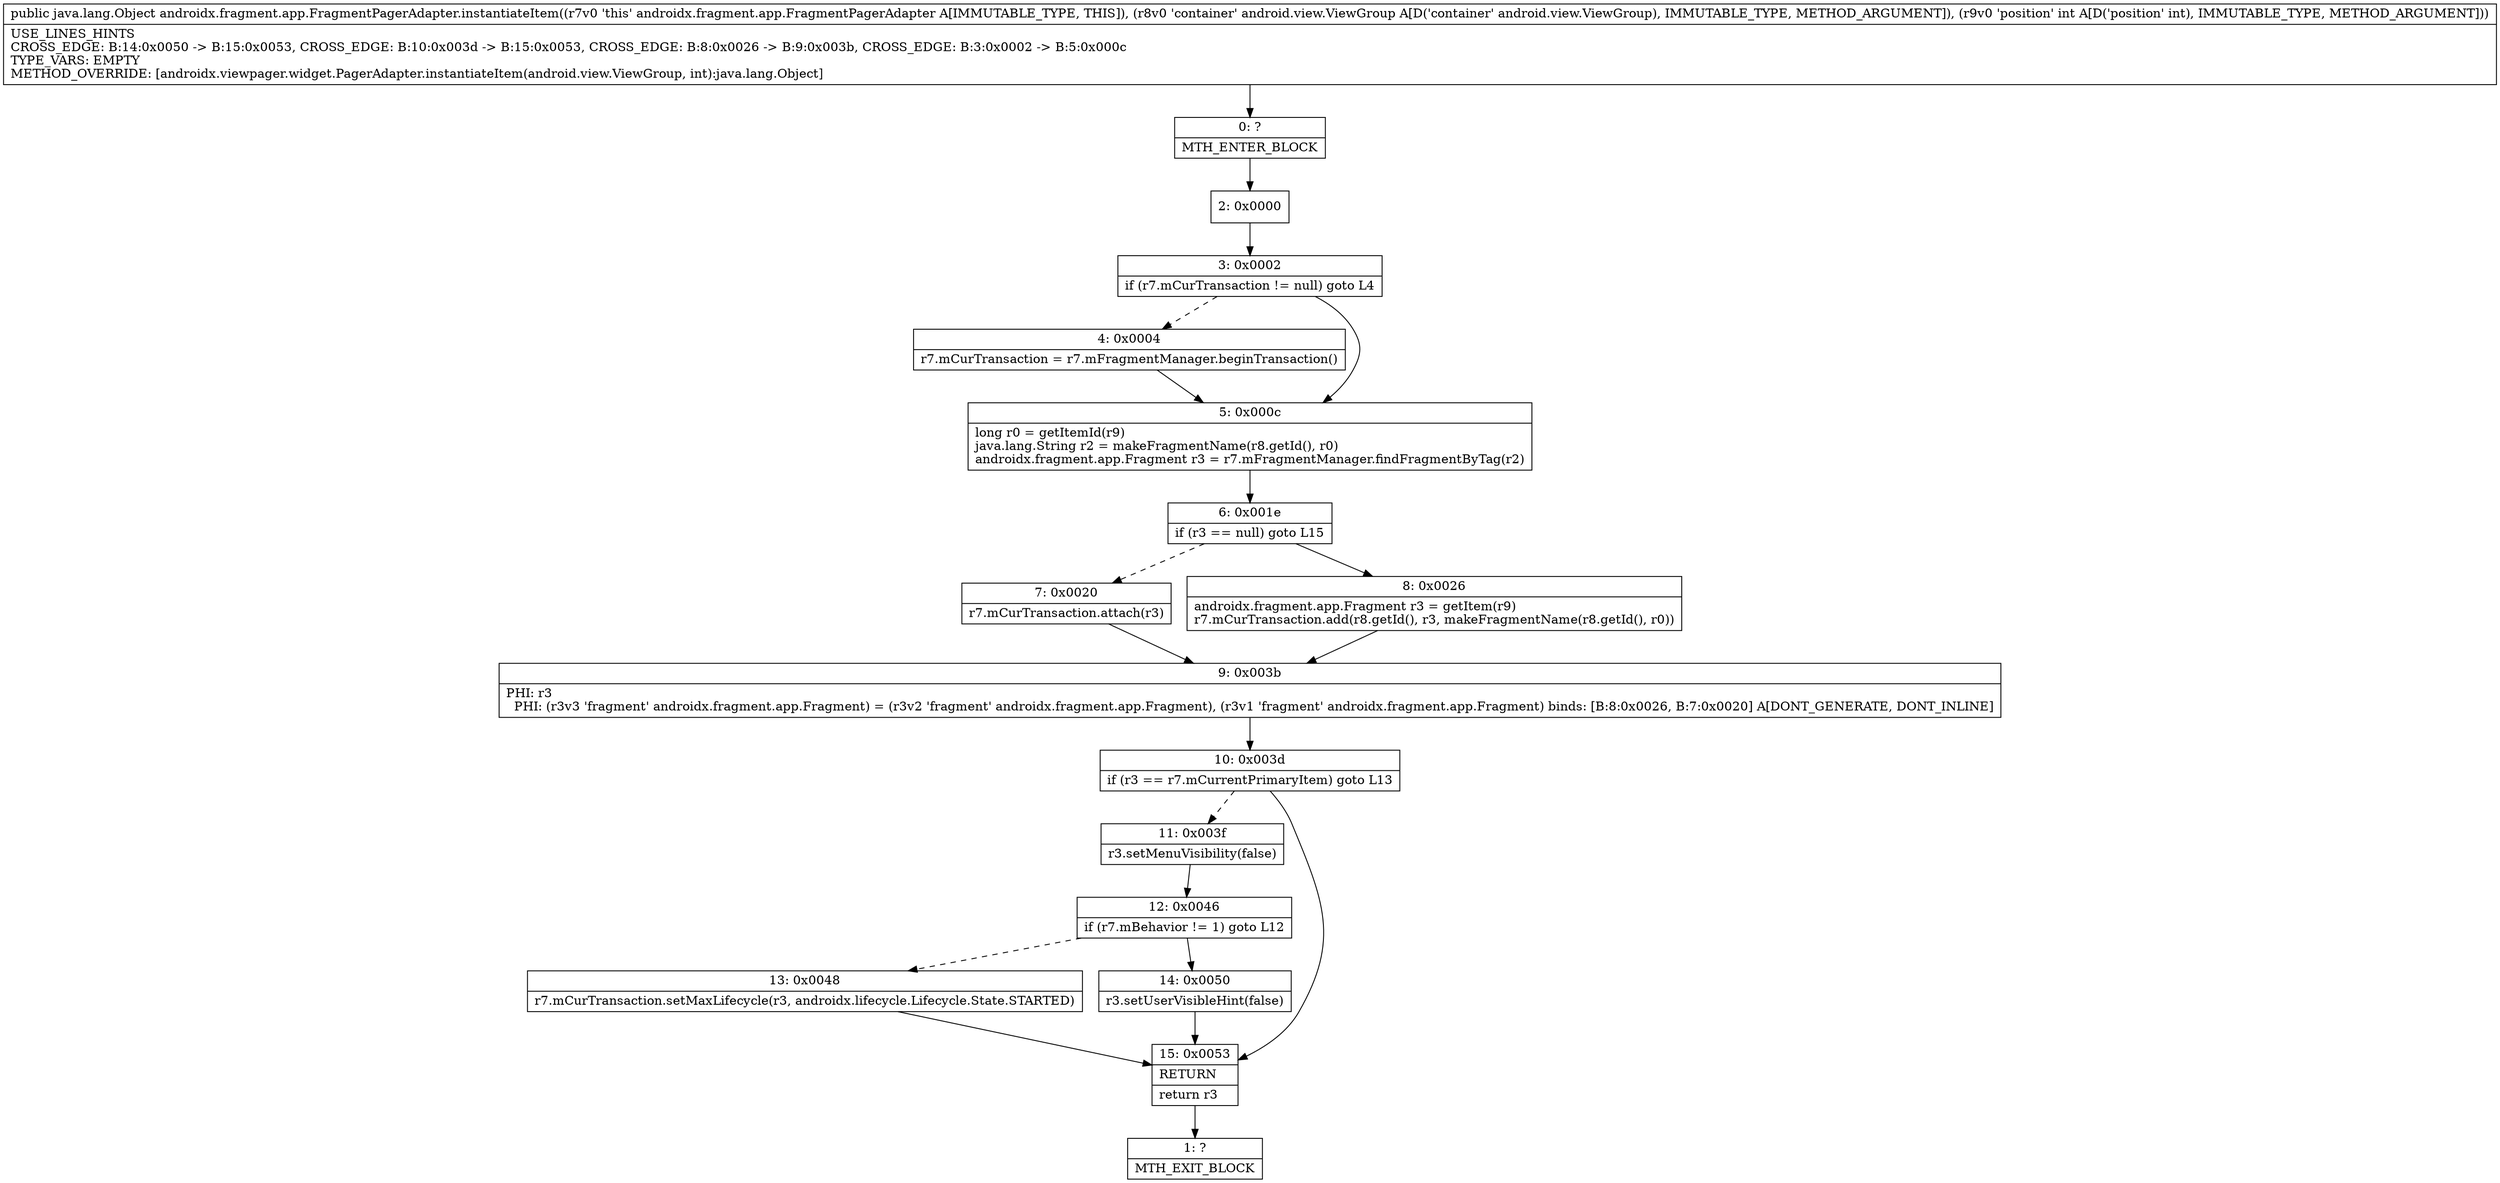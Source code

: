 digraph "CFG forandroidx.fragment.app.FragmentPagerAdapter.instantiateItem(Landroid\/view\/ViewGroup;I)Ljava\/lang\/Object;" {
Node_0 [shape=record,label="{0\:\ ?|MTH_ENTER_BLOCK\l}"];
Node_2 [shape=record,label="{2\:\ 0x0000}"];
Node_3 [shape=record,label="{3\:\ 0x0002|if (r7.mCurTransaction != null) goto L4\l}"];
Node_4 [shape=record,label="{4\:\ 0x0004|r7.mCurTransaction = r7.mFragmentManager.beginTransaction()\l}"];
Node_5 [shape=record,label="{5\:\ 0x000c|long r0 = getItemId(r9)\ljava.lang.String r2 = makeFragmentName(r8.getId(), r0)\landroidx.fragment.app.Fragment r3 = r7.mFragmentManager.findFragmentByTag(r2)\l}"];
Node_6 [shape=record,label="{6\:\ 0x001e|if (r3 == null) goto L15\l}"];
Node_7 [shape=record,label="{7\:\ 0x0020|r7.mCurTransaction.attach(r3)\l}"];
Node_9 [shape=record,label="{9\:\ 0x003b|PHI: r3 \l  PHI: (r3v3 'fragment' androidx.fragment.app.Fragment) = (r3v2 'fragment' androidx.fragment.app.Fragment), (r3v1 'fragment' androidx.fragment.app.Fragment) binds: [B:8:0x0026, B:7:0x0020] A[DONT_GENERATE, DONT_INLINE]\l}"];
Node_10 [shape=record,label="{10\:\ 0x003d|if (r3 == r7.mCurrentPrimaryItem) goto L13\l}"];
Node_11 [shape=record,label="{11\:\ 0x003f|r3.setMenuVisibility(false)\l}"];
Node_12 [shape=record,label="{12\:\ 0x0046|if (r7.mBehavior != 1) goto L12\l}"];
Node_13 [shape=record,label="{13\:\ 0x0048|r7.mCurTransaction.setMaxLifecycle(r3, androidx.lifecycle.Lifecycle.State.STARTED)\l}"];
Node_14 [shape=record,label="{14\:\ 0x0050|r3.setUserVisibleHint(false)\l}"];
Node_15 [shape=record,label="{15\:\ 0x0053|RETURN\l|return r3\l}"];
Node_1 [shape=record,label="{1\:\ ?|MTH_EXIT_BLOCK\l}"];
Node_8 [shape=record,label="{8\:\ 0x0026|androidx.fragment.app.Fragment r3 = getItem(r9)\lr7.mCurTransaction.add(r8.getId(), r3, makeFragmentName(r8.getId(), r0))\l}"];
MethodNode[shape=record,label="{public java.lang.Object androidx.fragment.app.FragmentPagerAdapter.instantiateItem((r7v0 'this' androidx.fragment.app.FragmentPagerAdapter A[IMMUTABLE_TYPE, THIS]), (r8v0 'container' android.view.ViewGroup A[D('container' android.view.ViewGroup), IMMUTABLE_TYPE, METHOD_ARGUMENT]), (r9v0 'position' int A[D('position' int), IMMUTABLE_TYPE, METHOD_ARGUMENT]))  | USE_LINES_HINTS\lCROSS_EDGE: B:14:0x0050 \-\> B:15:0x0053, CROSS_EDGE: B:10:0x003d \-\> B:15:0x0053, CROSS_EDGE: B:8:0x0026 \-\> B:9:0x003b, CROSS_EDGE: B:3:0x0002 \-\> B:5:0x000c\lTYPE_VARS: EMPTY\lMETHOD_OVERRIDE: [androidx.viewpager.widget.PagerAdapter.instantiateItem(android.view.ViewGroup, int):java.lang.Object]\l}"];
MethodNode -> Node_0;Node_0 -> Node_2;
Node_2 -> Node_3;
Node_3 -> Node_4[style=dashed];
Node_3 -> Node_5;
Node_4 -> Node_5;
Node_5 -> Node_6;
Node_6 -> Node_7[style=dashed];
Node_6 -> Node_8;
Node_7 -> Node_9;
Node_9 -> Node_10;
Node_10 -> Node_11[style=dashed];
Node_10 -> Node_15;
Node_11 -> Node_12;
Node_12 -> Node_13[style=dashed];
Node_12 -> Node_14;
Node_13 -> Node_15;
Node_14 -> Node_15;
Node_15 -> Node_1;
Node_8 -> Node_9;
}

